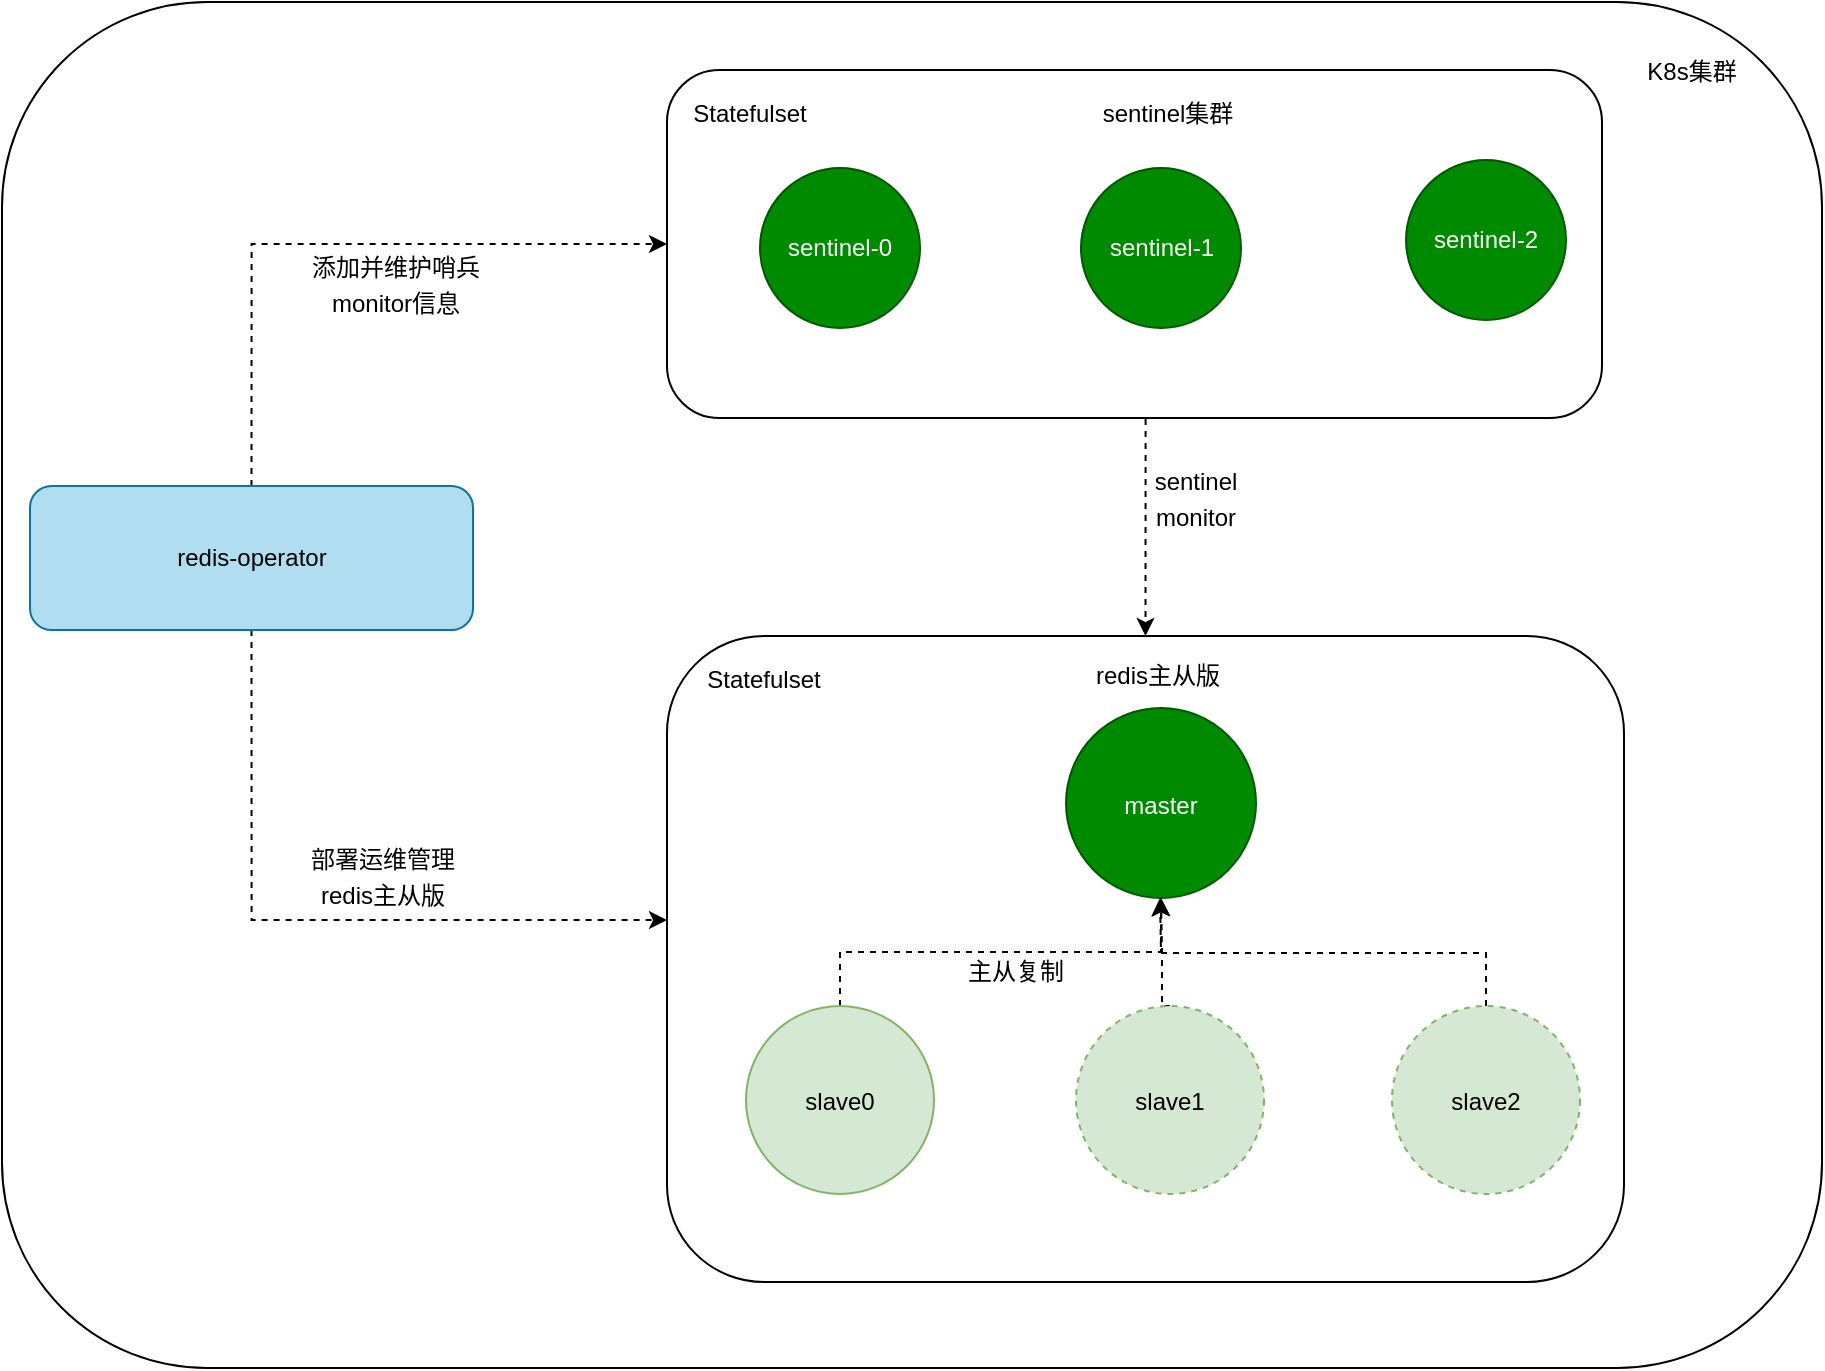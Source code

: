 <mxfile version="21.2.9" type="github">
  <diagram id="rYdwiMb5jvszhZctyrXV" name="第 1 页">
    <mxGraphModel dx="722" dy="268" grid="0" gridSize="10" guides="1" tooltips="1" connect="1" arrows="1" fold="1" page="0" pageScale="1" pageWidth="1920" pageHeight="1200" math="0" shadow="0">
      <root>
        <mxCell id="0" />
        <mxCell id="1" parent="0" />
        <mxCell id="Uo1W_nmXf2cL3QHq6NlG-5" value="" style="rounded=1;whiteSpace=wrap;html=1;" vertex="1" parent="1">
          <mxGeometry x="547" y="502" width="910" height="683" as="geometry" />
        </mxCell>
        <mxCell id="YQscOVflWYW1QB9K6YFz-36" value="" style="rounded=1;whiteSpace=wrap;html=1;" parent="1" vertex="1">
          <mxGeometry x="879.5" y="819" width="478.5" height="323" as="geometry" />
        </mxCell>
        <mxCell id="JCnKJu_SesA96RIREx59-6" style="edgeStyle=orthogonalEdgeStyle;rounded=0;orthogonalLoop=1;jettySize=auto;html=1;exitX=0.5;exitY=1;exitDx=0;exitDy=0;entryX=0.5;entryY=0;entryDx=0;entryDy=0;dashed=1;" parent="1" source="YQscOVflWYW1QB9K6YFz-4" target="YQscOVflWYW1QB9K6YFz-36" edge="1">
          <mxGeometry relative="1" as="geometry">
            <Array as="points">
              <mxPoint x="1119" y="710" />
            </Array>
          </mxGeometry>
        </mxCell>
        <mxCell id="YQscOVflWYW1QB9K6YFz-4" value="" style="rounded=1;whiteSpace=wrap;html=1;" parent="1" vertex="1">
          <mxGeometry x="879.5" y="536" width="467.5" height="174" as="geometry" />
        </mxCell>
        <mxCell id="YQscOVflWYW1QB9K6YFz-1" value="sentinel-0" style="ellipse;whiteSpace=wrap;html=1;aspect=fixed;fillColor=#008a00;fontColor=#ffffff;strokeColor=#005700;" parent="1" vertex="1">
          <mxGeometry x="926" y="585" width="80" height="80" as="geometry" />
        </mxCell>
        <mxCell id="YQscOVflWYW1QB9K6YFz-2" value="sentinel-2" style="ellipse;whiteSpace=wrap;html=1;aspect=fixed;fillColor=#008a00;fontColor=#ffffff;strokeColor=#005700;" parent="1" vertex="1">
          <mxGeometry x="1249" y="581" width="80" height="80" as="geometry" />
        </mxCell>
        <mxCell id="YQscOVflWYW1QB9K6YFz-3" value="sentinel-1" style="ellipse;whiteSpace=wrap;html=1;aspect=fixed;fillColor=#008a00;fontColor=#ffffff;strokeColor=#005700;" parent="1" vertex="1">
          <mxGeometry x="1086.5" y="585" width="80" height="80" as="geometry" />
        </mxCell>
        <mxCell id="YQscOVflWYW1QB9K6YFz-5" value="sentinel集群" style="text;html=1;strokeColor=none;fillColor=none;align=center;verticalAlign=middle;whiteSpace=wrap;rounded=0;" parent="1" vertex="1">
          <mxGeometry x="1093.5" y="543" width="72" height="30" as="geometry" />
        </mxCell>
        <mxCell id="YQscOVflWYW1QB9K6YFz-37" value="&lt;p style=&quot;line-height: 150%;&quot;&gt;master&lt;br&gt;&lt;/p&gt;" style="ellipse;whiteSpace=wrap;html=1;aspect=fixed;fillColor=#008a00;fontColor=#ffffff;strokeColor=#005700;" parent="1" vertex="1">
          <mxGeometry x="1079" y="855" width="95" height="95" as="geometry" />
        </mxCell>
        <mxCell id="gdGmkP0q-EB1DCXv0-2s-3" style="edgeStyle=orthogonalEdgeStyle;rounded=0;orthogonalLoop=1;jettySize=auto;html=1;exitX=0.5;exitY=0;exitDx=0;exitDy=0;entryX=0.5;entryY=1;entryDx=0;entryDy=0;dashed=1;" parent="1" source="YQscOVflWYW1QB9K6YFz-39" target="YQscOVflWYW1QB9K6YFz-37" edge="1">
          <mxGeometry relative="1" as="geometry" />
        </mxCell>
        <mxCell id="YQscOVflWYW1QB9K6YFz-39" value="&lt;p style=&quot;line-height: 150%;&quot;&gt;slave0&lt;br&gt;&lt;/p&gt;" style="ellipse;whiteSpace=wrap;html=1;aspect=fixed;fillColor=#d5e8d4;strokeColor=#82b366;" parent="1" vertex="1">
          <mxGeometry x="919" y="1004" width="94" height="94" as="geometry" />
        </mxCell>
        <mxCell id="B2N0Zq3Kd3Tc7z_olNVD-13" style="edgeStyle=orthogonalEdgeStyle;rounded=0;orthogonalLoop=1;jettySize=auto;html=1;exitX=0.5;exitY=1;exitDx=0;exitDy=0;dashed=1;" parent="1" source="YQscOVflWYW1QB9K6YFz-41" target="YQscOVflWYW1QB9K6YFz-36" edge="1">
          <mxGeometry relative="1" as="geometry">
            <mxPoint x="372.625" y="961.375" as="targetPoint" />
            <Array as="points">
              <mxPoint x="672" y="961" />
            </Array>
          </mxGeometry>
        </mxCell>
        <mxCell id="Uo1W_nmXf2cL3QHq6NlG-1" style="edgeStyle=orthogonalEdgeStyle;rounded=0;orthogonalLoop=1;jettySize=auto;html=1;exitX=0.5;exitY=0;exitDx=0;exitDy=0;entryX=0;entryY=0.5;entryDx=0;entryDy=0;dashed=1;" edge="1" parent="1" source="YQscOVflWYW1QB9K6YFz-41" target="YQscOVflWYW1QB9K6YFz-4">
          <mxGeometry relative="1" as="geometry" />
        </mxCell>
        <mxCell id="YQscOVflWYW1QB9K6YFz-41" value="redis-operator" style="rounded=1;whiteSpace=wrap;html=1;fillColor=#b1ddf0;strokeColor=#10739e;" parent="1" vertex="1">
          <mxGeometry x="561" y="744" width="221.5" height="72" as="geometry" />
        </mxCell>
        <mxCell id="B2N0Zq3Kd3Tc7z_olNVD-1" value="redis主从版" style="text;html=1;strokeColor=none;fillColor=none;align=center;verticalAlign=middle;whiteSpace=wrap;rounded=0;" parent="1" vertex="1">
          <mxGeometry x="1086.5" y="824" width="76" height="30" as="geometry" />
        </mxCell>
        <mxCell id="gdGmkP0q-EB1DCXv0-2s-6" value="主从复制" style="text;html=1;strokeColor=none;fillColor=none;align=center;verticalAlign=middle;whiteSpace=wrap;rounded=0;" parent="1" vertex="1">
          <mxGeometry x="1024" y="972" width="60" height="30" as="geometry" />
        </mxCell>
        <mxCell id="JCnKJu_SesA96RIREx59-3" style="edgeStyle=orthogonalEdgeStyle;rounded=0;orthogonalLoop=1;jettySize=auto;html=1;exitX=0.5;exitY=0;exitDx=0;exitDy=0;entryX=0.5;entryY=1;entryDx=0;entryDy=0;dashed=1;" parent="1" source="JCnKJu_SesA96RIREx59-1" target="YQscOVflWYW1QB9K6YFz-37" edge="1">
          <mxGeometry relative="1" as="geometry">
            <Array as="points">
              <mxPoint x="1127" y="1004" />
              <mxPoint x="1127" y="977" />
              <mxPoint x="1127" y="977" />
            </Array>
          </mxGeometry>
        </mxCell>
        <mxCell id="JCnKJu_SesA96RIREx59-1" value="&lt;p style=&quot;line-height: 150%;&quot;&gt;slave1&lt;br&gt;&lt;/p&gt;" style="ellipse;whiteSpace=wrap;html=1;aspect=fixed;fillColor=#d5e8d4;strokeColor=#82b366;dashed=1;" parent="1" vertex="1">
          <mxGeometry x="1084" y="1004" width="94" height="94" as="geometry" />
        </mxCell>
        <mxCell id="JCnKJu_SesA96RIREx59-4" style="edgeStyle=orthogonalEdgeStyle;rounded=0;orthogonalLoop=1;jettySize=auto;html=1;exitX=0.5;exitY=0;exitDx=0;exitDy=0;dashed=1;" parent="1" source="JCnKJu_SesA96RIREx59-2" edge="1">
          <mxGeometry relative="1" as="geometry">
            <mxPoint x="1126" y="950" as="targetPoint" />
          </mxGeometry>
        </mxCell>
        <mxCell id="JCnKJu_SesA96RIREx59-2" value="&lt;p style=&quot;line-height: 150%;&quot;&gt;slave2&lt;br&gt;&lt;/p&gt;" style="ellipse;whiteSpace=wrap;html=1;aspect=fixed;fillColor=#d5e8d4;strokeColor=#82b366;dashed=1;" parent="1" vertex="1">
          <mxGeometry x="1242" y="1004" width="94" height="94" as="geometry" />
        </mxCell>
        <mxCell id="JCnKJu_SesA96RIREx59-7" value="&lt;p style=&quot;line-height: 150%;&quot;&gt;sentinel monitor&lt;/p&gt;" style="text;html=1;strokeColor=none;fillColor=none;align=center;verticalAlign=middle;whiteSpace=wrap;rounded=0;" parent="1" vertex="1">
          <mxGeometry x="1114" y="735" width="60" height="30" as="geometry" />
        </mxCell>
        <mxCell id="JCnKJu_SesA96RIREx59-8" value="Statefulset" style="text;html=1;strokeColor=none;fillColor=none;align=center;verticalAlign=middle;whiteSpace=wrap;rounded=0;" parent="1" vertex="1">
          <mxGeometry x="898" y="826" width="60" height="30" as="geometry" />
        </mxCell>
        <mxCell id="JCnKJu_SesA96RIREx59-9" value="Statefulset" style="text;html=1;strokeColor=none;fillColor=none;align=center;verticalAlign=middle;whiteSpace=wrap;rounded=0;" parent="1" vertex="1">
          <mxGeometry x="891" y="543" width="60" height="30" as="geometry" />
        </mxCell>
        <mxCell id="Uo1W_nmXf2cL3QHq6NlG-2" value="&lt;p style=&quot;line-height: 150%;&quot;&gt;添加并维护&lt;span style=&quot;background-color: initial;&quot;&gt;哨兵monitor信息&lt;/span&gt;&lt;/p&gt;" style="text;html=1;strokeColor=none;fillColor=none;align=center;verticalAlign=middle;whiteSpace=wrap;rounded=0;" vertex="1" parent="1">
          <mxGeometry x="686" y="628" width="116" height="30" as="geometry" />
        </mxCell>
        <mxCell id="Uo1W_nmXf2cL3QHq6NlG-4" value="&lt;p style=&quot;line-height: 150%;&quot;&gt;部署运维管理redis主从版&lt;/p&gt;" style="text;html=1;strokeColor=none;fillColor=none;align=center;verticalAlign=middle;whiteSpace=wrap;rounded=0;" vertex="1" parent="1">
          <mxGeometry x="698" y="924" width="79" height="30" as="geometry" />
        </mxCell>
        <mxCell id="Uo1W_nmXf2cL3QHq6NlG-6" value="K8s集群" style="text;html=1;strokeColor=none;fillColor=none;align=center;verticalAlign=middle;whiteSpace=wrap;rounded=0;" vertex="1" parent="1">
          <mxGeometry x="1362" y="522" width="60" height="30" as="geometry" />
        </mxCell>
      </root>
    </mxGraphModel>
  </diagram>
</mxfile>
